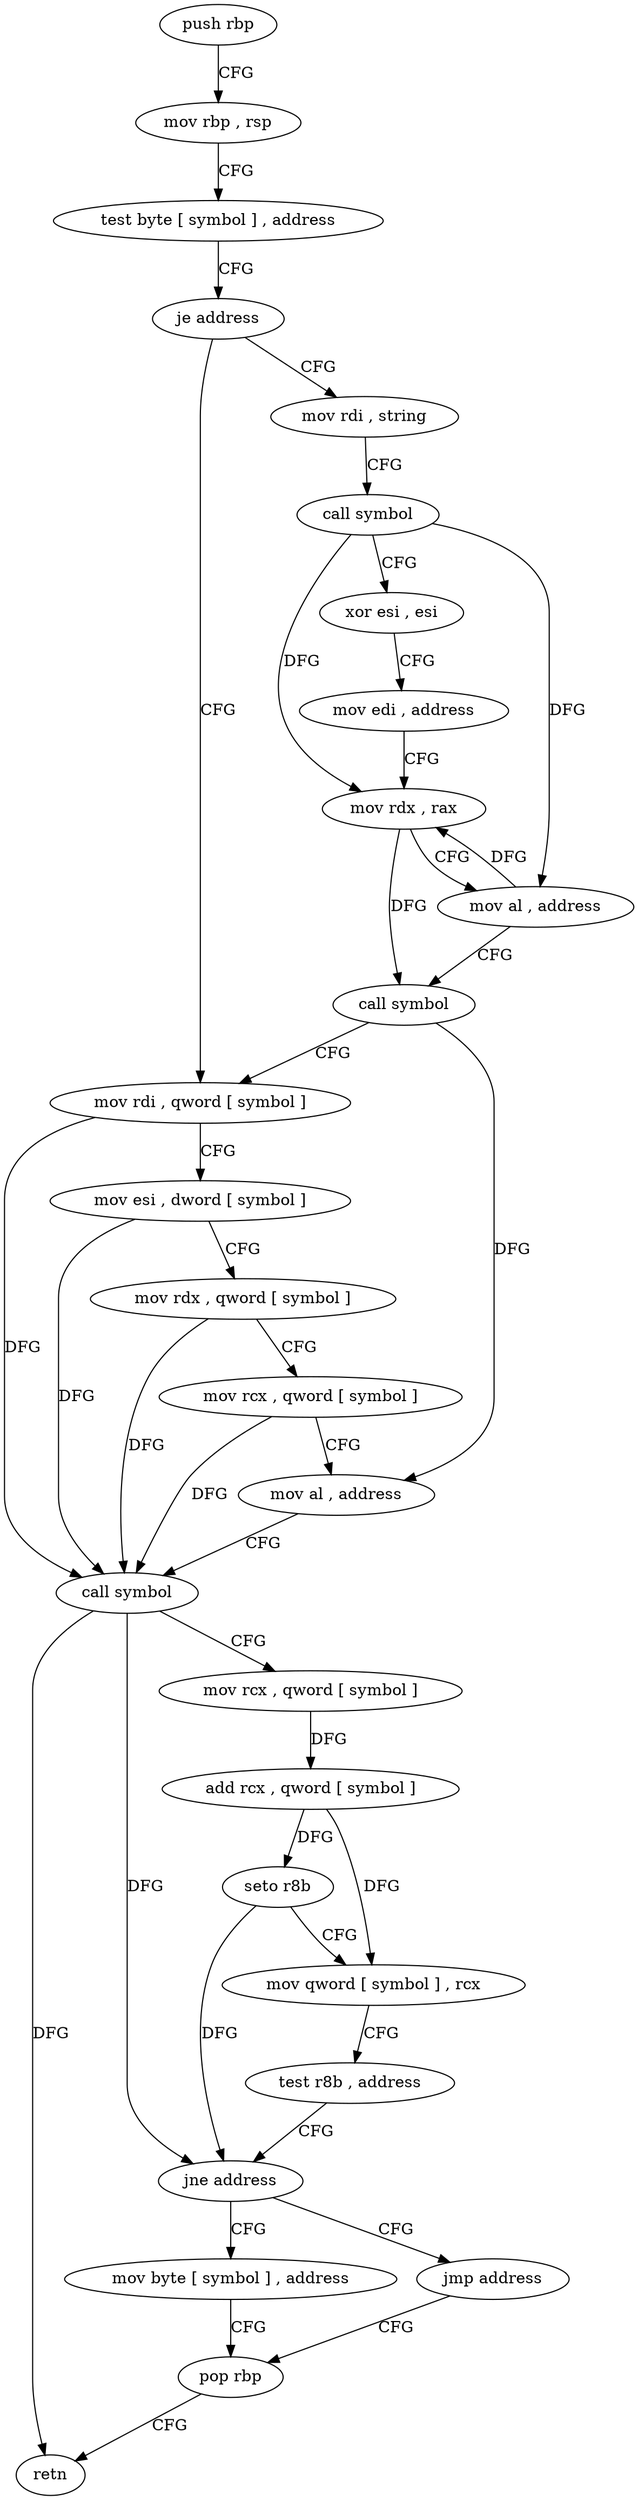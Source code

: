 digraph "func" {
"4206400" [label = "push rbp" ]
"4206401" [label = "mov rbp , rsp" ]
"4206404" [label = "test byte [ symbol ] , address" ]
"4206412" [label = "je address" ]
"4206450" [label = "mov rdi , qword [ symbol ]" ]
"4206418" [label = "mov rdi , string" ]
"4206458" [label = "mov esi , dword [ symbol ]" ]
"4206465" [label = "mov rdx , qword [ symbol ]" ]
"4206473" [label = "mov rcx , qword [ symbol ]" ]
"4206481" [label = "mov al , address" ]
"4206483" [label = "call symbol" ]
"4206488" [label = "mov rcx , qword [ symbol ]" ]
"4206496" [label = "add rcx , qword [ symbol ]" ]
"4206504" [label = "seto r8b" ]
"4206508" [label = "mov qword [ symbol ] , rcx" ]
"4206516" [label = "test r8b , address" ]
"4206520" [label = "jne address" ]
"4206531" [label = "mov byte [ symbol ] , address" ]
"4206526" [label = "jmp address" ]
"4206428" [label = "call symbol" ]
"4206433" [label = "xor esi , esi" ]
"4206435" [label = "mov edi , address" ]
"4206440" [label = "mov rdx , rax" ]
"4206443" [label = "mov al , address" ]
"4206445" [label = "call symbol" ]
"4206539" [label = "pop rbp" ]
"4206540" [label = "retn" ]
"4206400" -> "4206401" [ label = "CFG" ]
"4206401" -> "4206404" [ label = "CFG" ]
"4206404" -> "4206412" [ label = "CFG" ]
"4206412" -> "4206450" [ label = "CFG" ]
"4206412" -> "4206418" [ label = "CFG" ]
"4206450" -> "4206458" [ label = "CFG" ]
"4206450" -> "4206483" [ label = "DFG" ]
"4206418" -> "4206428" [ label = "CFG" ]
"4206458" -> "4206465" [ label = "CFG" ]
"4206458" -> "4206483" [ label = "DFG" ]
"4206465" -> "4206473" [ label = "CFG" ]
"4206465" -> "4206483" [ label = "DFG" ]
"4206473" -> "4206481" [ label = "CFG" ]
"4206473" -> "4206483" [ label = "DFG" ]
"4206481" -> "4206483" [ label = "CFG" ]
"4206483" -> "4206488" [ label = "CFG" ]
"4206483" -> "4206540" [ label = "DFG" ]
"4206483" -> "4206520" [ label = "DFG" ]
"4206488" -> "4206496" [ label = "DFG" ]
"4206496" -> "4206504" [ label = "DFG" ]
"4206496" -> "4206508" [ label = "DFG" ]
"4206504" -> "4206508" [ label = "CFG" ]
"4206504" -> "4206520" [ label = "DFG" ]
"4206508" -> "4206516" [ label = "CFG" ]
"4206516" -> "4206520" [ label = "CFG" ]
"4206520" -> "4206531" [ label = "CFG" ]
"4206520" -> "4206526" [ label = "CFG" ]
"4206531" -> "4206539" [ label = "CFG" ]
"4206526" -> "4206539" [ label = "CFG" ]
"4206428" -> "4206433" [ label = "CFG" ]
"4206428" -> "4206440" [ label = "DFG" ]
"4206428" -> "4206443" [ label = "DFG" ]
"4206433" -> "4206435" [ label = "CFG" ]
"4206435" -> "4206440" [ label = "CFG" ]
"4206440" -> "4206443" [ label = "CFG" ]
"4206440" -> "4206445" [ label = "DFG" ]
"4206443" -> "4206445" [ label = "CFG" ]
"4206443" -> "4206440" [ label = "DFG" ]
"4206445" -> "4206450" [ label = "CFG" ]
"4206445" -> "4206481" [ label = "DFG" ]
"4206539" -> "4206540" [ label = "CFG" ]
}
